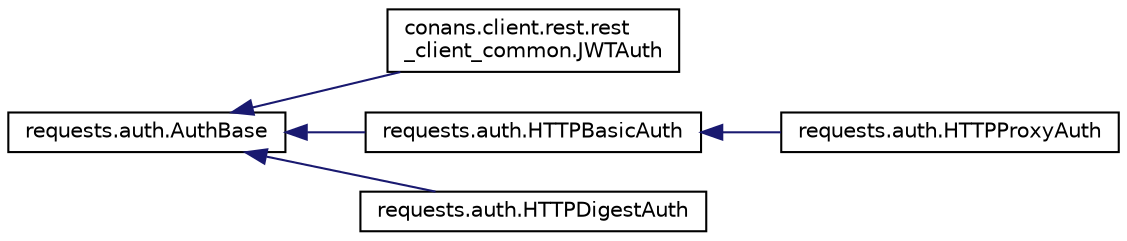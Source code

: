 digraph "Graphical Class Hierarchy"
{
 // LATEX_PDF_SIZE
  edge [fontname="Helvetica",fontsize="10",labelfontname="Helvetica",labelfontsize="10"];
  node [fontname="Helvetica",fontsize="10",shape=record];
  rankdir="LR";
  Node0 [label="requests.auth.AuthBase",height=0.2,width=0.4,color="black", fillcolor="white", style="filled",URL="$classrequests_1_1auth_1_1AuthBase.html",tooltip=" "];
  Node0 -> Node1 [dir="back",color="midnightblue",fontsize="10",style="solid",fontname="Helvetica"];
  Node1 [label="conans.client.rest.rest\l_client_common.JWTAuth",height=0.2,width=0.4,color="black", fillcolor="white", style="filled",URL="$classconans_1_1client_1_1rest_1_1rest__client__common_1_1JWTAuth.html",tooltip=" "];
  Node0 -> Node2 [dir="back",color="midnightblue",fontsize="10",style="solid",fontname="Helvetica"];
  Node2 [label="requests.auth.HTTPBasicAuth",height=0.2,width=0.4,color="black", fillcolor="white", style="filled",URL="$classrequests_1_1auth_1_1HTTPBasicAuth.html",tooltip=" "];
  Node2 -> Node3 [dir="back",color="midnightblue",fontsize="10",style="solid",fontname="Helvetica"];
  Node3 [label="requests.auth.HTTPProxyAuth",height=0.2,width=0.4,color="black", fillcolor="white", style="filled",URL="$classrequests_1_1auth_1_1HTTPProxyAuth.html",tooltip=" "];
  Node0 -> Node4 [dir="back",color="midnightblue",fontsize="10",style="solid",fontname="Helvetica"];
  Node4 [label="requests.auth.HTTPDigestAuth",height=0.2,width=0.4,color="black", fillcolor="white", style="filled",URL="$classrequests_1_1auth_1_1HTTPDigestAuth.html",tooltip=" "];
}
